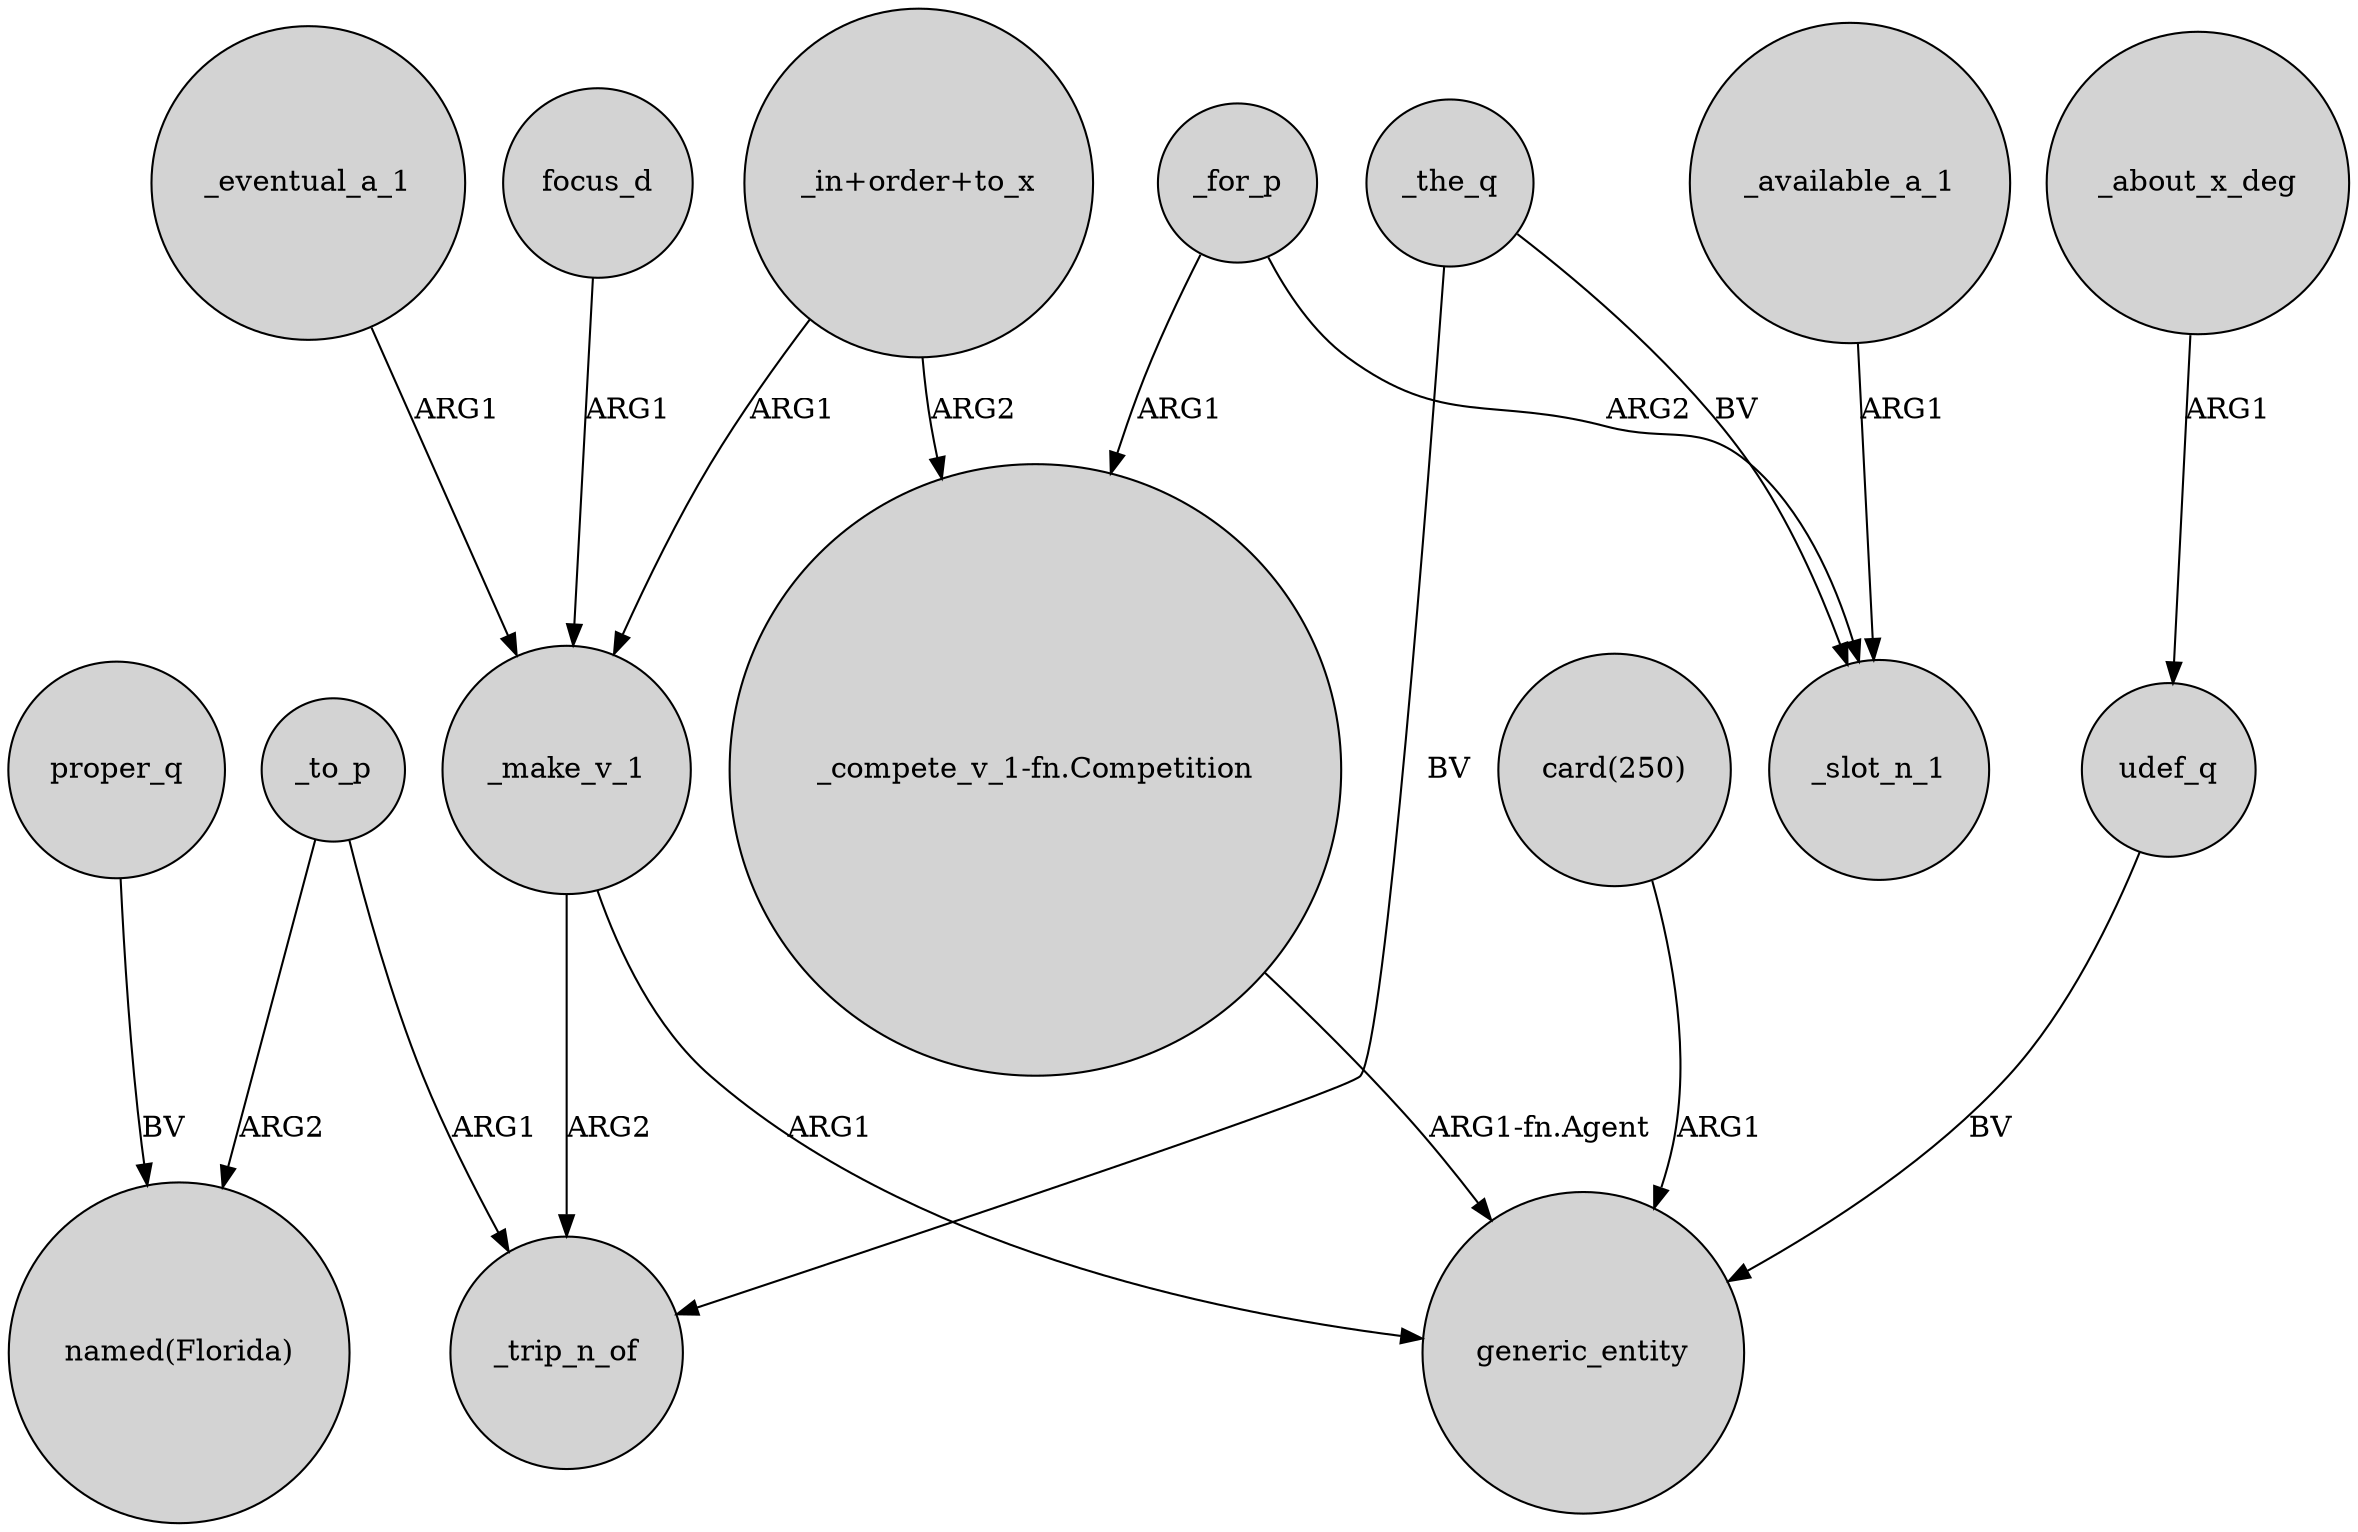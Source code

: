 digraph {
	node [shape=circle style=filled]
	_to_p -> "named(Florida)" [label=ARG2]
	_eventual_a_1 -> _make_v_1 [label=ARG1]
	"card(250)" -> generic_entity [label=ARG1]
	_to_p -> _trip_n_of [label=ARG1]
	"_in+order+to_x" -> _make_v_1 [label=ARG1]
	_available_a_1 -> _slot_n_1 [label=ARG1]
	_for_p -> "_compete_v_1-fn.Competition" [label=ARG1]
	udef_q -> generic_entity [label=BV]
	"_in+order+to_x" -> "_compete_v_1-fn.Competition" [label=ARG2]
	"_compete_v_1-fn.Competition" -> generic_entity [label="ARG1-fn.Agent"]
	_about_x_deg -> udef_q [label=ARG1]
	_make_v_1 -> _trip_n_of [label=ARG2]
	focus_d -> _make_v_1 [label=ARG1]
	proper_q -> "named(Florida)" [label=BV]
	_the_q -> _trip_n_of [label=BV]
	_the_q -> _slot_n_1 [label=BV]
	_for_p -> _slot_n_1 [label=ARG2]
	_make_v_1 -> generic_entity [label=ARG1]
}
